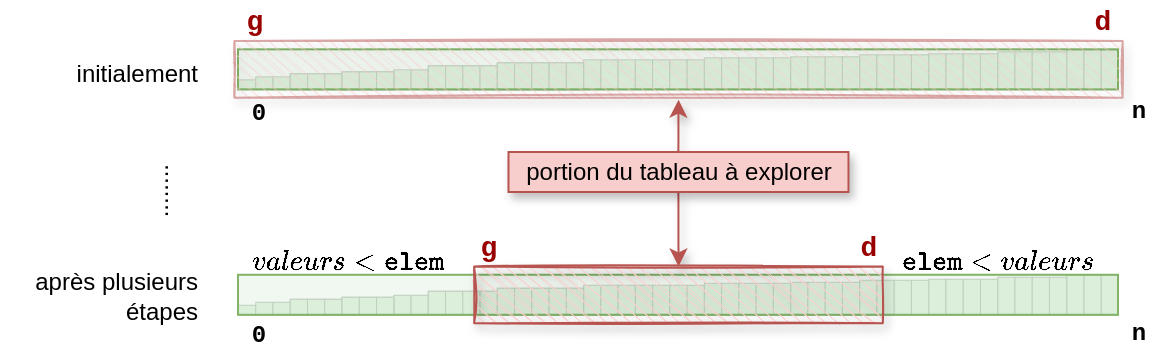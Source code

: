 <mxfile scale="4" border="0">
    <diagram id="zcjRhHv8CTLXdRoGBuVu" name="Page-1">
        <mxGraphModel dx="1258" dy="419" grid="1" gridSize="10" guides="1" tooltips="1" connect="1" arrows="1" fold="1" page="1" pageScale="1" pageWidth="583" pageHeight="827" math="1" shadow="0">
            <root>
                <mxCell id="0"/>
                <mxCell id="1" parent="0"/>
                <mxCell id="38" value="" style="group" vertex="1" connectable="0" parent="1">
                    <mxGeometry x="80" y="78.67" width="440" height="20" as="geometry"/>
                </mxCell>
                <mxCell id="39" value="" style="rounded=0;whiteSpace=wrap;html=1;fillColor=#DEF2DD;strokeColor=#B4C4B3;strokeWidth=0.5;" vertex="1" parent="38">
                    <mxGeometry y="15" width="8.627" height="5" as="geometry"/>
                </mxCell>
                <mxCell id="40" value="" style="rounded=0;whiteSpace=wrap;html=1;fillColor=#DEF2DD;strokeColor=#B4C4B3;strokeWidth=0.5;" vertex="1" parent="38">
                    <mxGeometry x="77.647" y="10" width="8.627" height="10" as="geometry"/>
                </mxCell>
                <mxCell id="41" value="" style="rounded=0;whiteSpace=wrap;html=1;fillColor=#DEF2DD;strokeColor=#B4C4B3;strokeWidth=0.5;" vertex="1" parent="38">
                    <mxGeometry x="86.275" y="10" width="8.627" height="10" as="geometry"/>
                </mxCell>
                <mxCell id="42" value="" style="rounded=0;whiteSpace=wrap;html=1;fillColor=#DEF2DD;strokeColor=#B4C4B3;strokeWidth=0.5;" vertex="1" parent="38">
                    <mxGeometry x="172.549" y="5" width="8.627" height="15" as="geometry"/>
                </mxCell>
                <mxCell id="43" value="" style="rounded=0;whiteSpace=wrap;html=1;fillColor=#DEF2DD;strokeColor=#B4C4B3;strokeWidth=0.5;" vertex="1" parent="38">
                    <mxGeometry x="181.176" y="5" width="8.627" height="15" as="geometry"/>
                </mxCell>
                <mxCell id="44" value="" style="rounded=0;whiteSpace=wrap;html=1;fillColor=#DEF2DD;strokeColor=#B4C4B3;strokeWidth=0.5;" vertex="1" parent="38">
                    <mxGeometry x="189.804" y="5" width="8.627" height="15" as="geometry"/>
                </mxCell>
                <mxCell id="45" value="" style="rounded=0;whiteSpace=wrap;html=1;fillColor=#DEF2DD;strokeColor=#B4C4B3;strokeWidth=0.5;" vertex="1" parent="38">
                    <mxGeometry x="198.431" y="5" width="8.627" height="15" as="geometry"/>
                </mxCell>
                <mxCell id="46" value="" style="rounded=0;whiteSpace=wrap;html=1;fillColor=#DEF2DD;strokeColor=#B4C4B3;strokeWidth=0.5;" vertex="1" parent="38">
                    <mxGeometry x="207.059" y="5" width="8.627" height="15" as="geometry"/>
                </mxCell>
                <mxCell id="47" value="" style="rounded=0;whiteSpace=wrap;html=1;fillColor=#DEF2DD;strokeColor=#B4C4B3;strokeWidth=0.5;" vertex="1" parent="38">
                    <mxGeometry x="215.686" y="5" width="8.627" height="15" as="geometry"/>
                </mxCell>
                <mxCell id="48" value="" style="rounded=0;whiteSpace=wrap;html=1;fillColor=#DEF2DD;strokeColor=#B4C4B3;strokeWidth=0.5;" vertex="1" parent="38">
                    <mxGeometry x="224.314" y="5" width="8.627" height="15" as="geometry"/>
                </mxCell>
                <mxCell id="49" value="" style="group;fillColor=#DEF2DD;strokeColor=#B4C4B3;container=0;strokeWidth=0.5;" vertex="1" connectable="0" parent="38">
                    <mxGeometry x="94.902" y="8" width="77.647" height="12" as="geometry"/>
                </mxCell>
                <mxCell id="50" value="" style="rounded=0;whiteSpace=wrap;html=1;fillColor=#DEF2DD;strokeColor=#B4C4B3;strokeWidth=0.5;" vertex="1" parent="38">
                    <mxGeometry x="8.627" y="13.5" width="8.627" height="6.5" as="geometry"/>
                </mxCell>
                <mxCell id="51" value="" style="rounded=0;whiteSpace=wrap;html=1;fillColor=#DEF2DD;strokeColor=#B4C4B3;strokeWidth=0.5;" vertex="1" parent="38">
                    <mxGeometry x="17.255" y="13.5" width="8.627" height="6.5" as="geometry"/>
                </mxCell>
                <mxCell id="52" value="" style="group;fillColor=#DEF2DD;strokeColor=#B4C4B3;container=0;strokeWidth=0.5;" vertex="1" connectable="0" parent="38">
                    <mxGeometry x="25.882" y="12" width="51.765" height="8" as="geometry"/>
                </mxCell>
                <mxCell id="53" value="" style="rounded=0;whiteSpace=wrap;html=1;fillColor=#DEF2DD;strokeColor=#B4C4B3;strokeWidth=0.5;" vertex="1" parent="38">
                    <mxGeometry x="414.118" width="8.627" height="20" as="geometry"/>
                </mxCell>
                <mxCell id="54" value="" style="rounded=0;whiteSpace=wrap;html=1;fillColor=#DEF2DD;strokeColor=#B4C4B3;strokeWidth=0.5;" vertex="1" parent="38">
                    <mxGeometry x="422.745" width="8.627" height="20" as="geometry"/>
                </mxCell>
                <mxCell id="55" value="" style="rounded=0;whiteSpace=wrap;html=1;fillColor=#DEF2DD;strokeColor=#B4C4B3;strokeWidth=0.5;" vertex="1" parent="38">
                    <mxGeometry x="431.373" width="8.627" height="20" as="geometry"/>
                </mxCell>
                <mxCell id="56" value="" style="rounded=0;whiteSpace=wrap;html=1;fillColor=#DEF2DD;strokeColor=#B4C4B3;strokeWidth=0.5;" vertex="1" parent="38">
                    <mxGeometry x="379.608" y="1" width="8.627" height="19" as="geometry"/>
                </mxCell>
                <mxCell id="57" value="" style="rounded=0;whiteSpace=wrap;html=1;fillColor=#DEF2DD;strokeColor=#B4C4B3;strokeWidth=0.5;" vertex="1" parent="38">
                    <mxGeometry x="388.235" y="1" width="8.627" height="19" as="geometry"/>
                </mxCell>
                <mxCell id="58" value="" style="rounded=0;whiteSpace=wrap;html=1;fillColor=#DEF2DD;strokeColor=#B4C4B3;strokeWidth=0.5;" vertex="1" parent="38">
                    <mxGeometry x="396.863" y="1" width="8.627" height="19" as="geometry"/>
                </mxCell>
                <mxCell id="59" value="" style="rounded=0;whiteSpace=wrap;html=1;fillColor=#DEF2DD;strokeColor=#B4C4B3;strokeWidth=0.5;" vertex="1" parent="38">
                    <mxGeometry x="405.49" y="1" width="8.627" height="19" as="geometry"/>
                </mxCell>
                <mxCell id="60" value="" style="rounded=0;whiteSpace=wrap;html=1;fillColor=#DEF2DD;strokeColor=#B4C4B3;strokeWidth=0.5;" vertex="1" parent="38">
                    <mxGeometry x="345.098" y="2" width="8.627" height="18" as="geometry"/>
                </mxCell>
                <mxCell id="61" value="" style="rounded=0;whiteSpace=wrap;html=1;fillColor=#DEF2DD;strokeColor=#B4C4B3;strokeWidth=0.5;" vertex="1" parent="38">
                    <mxGeometry x="353.725" y="2" width="8.627" height="18" as="geometry"/>
                </mxCell>
                <mxCell id="62" value="" style="rounded=0;whiteSpace=wrap;html=1;fillColor=#DEF2DD;strokeColor=#B4C4B3;strokeWidth=0.5;" vertex="1" parent="38">
                    <mxGeometry x="362.353" y="2" width="8.627" height="18" as="geometry"/>
                </mxCell>
                <mxCell id="63" value="" style="rounded=0;whiteSpace=wrap;html=1;fillColor=#DEF2DD;strokeColor=#B4C4B3;strokeWidth=0.5;" vertex="1" parent="38">
                    <mxGeometry x="370.98" y="2" width="8.627" height="18" as="geometry"/>
                </mxCell>
                <mxCell id="64" value="" style="rounded=0;whiteSpace=wrap;html=1;fillColor=#DEF2DD;strokeColor=#B4C4B3;strokeWidth=0.5;" vertex="1" parent="38">
                    <mxGeometry x="310.588" y="2.5" width="8.627" height="17.5" as="geometry"/>
                </mxCell>
                <mxCell id="65" value="" style="rounded=0;whiteSpace=wrap;html=1;fillColor=#DEF2DD;strokeColor=#B4C4B3;strokeWidth=0.5;" vertex="1" parent="38">
                    <mxGeometry x="319.216" y="2.5" width="8.627" height="17.5" as="geometry"/>
                </mxCell>
                <mxCell id="66" value="" style="rounded=0;whiteSpace=wrap;html=1;fillColor=#DEF2DD;strokeColor=#B4C4B3;strokeWidth=0.5;" vertex="1" parent="38">
                    <mxGeometry x="327.843" y="2.5" width="8.627" height="17.5" as="geometry"/>
                </mxCell>
                <mxCell id="67" value="" style="rounded=0;whiteSpace=wrap;html=1;fillColor=#DEF2DD;strokeColor=#B4C4B3;strokeWidth=0.5;" vertex="1" parent="38">
                    <mxGeometry x="336.471" y="2.5" width="8.627" height="17.5" as="geometry"/>
                </mxCell>
                <mxCell id="68" value="" style="rounded=0;whiteSpace=wrap;html=1;fillColor=#DEF2DD;strokeColor=#B4C4B3;strokeWidth=0.5;" vertex="1" parent="38">
                    <mxGeometry x="276.078" y="3.5" width="8.627" height="16.5" as="geometry"/>
                </mxCell>
                <mxCell id="69" value="" style="rounded=0;whiteSpace=wrap;html=1;fillColor=#DEF2DD;strokeColor=#B4C4B3;strokeWidth=0.5;" vertex="1" parent="38">
                    <mxGeometry x="284.706" y="3.5" width="8.627" height="16.5" as="geometry"/>
                </mxCell>
                <mxCell id="70" value="" style="rounded=0;whiteSpace=wrap;html=1;fillColor=#DEF2DD;strokeColor=#B4C4B3;strokeWidth=0.5;" vertex="1" parent="38">
                    <mxGeometry x="293.333" y="3.5" width="8.627" height="16.5" as="geometry"/>
                </mxCell>
                <mxCell id="71" value="" style="rounded=0;whiteSpace=wrap;html=1;fillColor=#DEF2DD;strokeColor=#B4C4B3;strokeWidth=0.5;" vertex="1" parent="38">
                    <mxGeometry x="301.961" y="3.5" width="8.627" height="16.5" as="geometry"/>
                </mxCell>
                <mxCell id="72" value="" style="rounded=0;whiteSpace=wrap;html=1;fillColor=#DEF2DD;strokeColor=#B4C4B3;strokeWidth=0.5;" vertex="1" parent="38">
                    <mxGeometry x="232.941" y="4" width="8.627" height="16" as="geometry"/>
                </mxCell>
                <mxCell id="73" value="" style="rounded=0;whiteSpace=wrap;html=1;fillColor=#DEF2DD;strokeColor=#B4C4B3;strokeWidth=0.5;" vertex="1" parent="38">
                    <mxGeometry x="241.569" y="4" width="8.627" height="16" as="geometry"/>
                </mxCell>
                <mxCell id="74" value="" style="rounded=0;whiteSpace=wrap;html=1;fillColor=#DEF2DD;strokeColor=#B4C4B3;strokeWidth=0.5;" vertex="1" parent="38">
                    <mxGeometry x="250.196" y="4" width="8.627" height="16" as="geometry"/>
                </mxCell>
                <mxCell id="75" value="" style="rounded=0;whiteSpace=wrap;html=1;fillColor=#DEF2DD;strokeColor=#B4C4B3;strokeWidth=0.5;" vertex="1" parent="38">
                    <mxGeometry x="258.824" y="4" width="8.627" height="16" as="geometry"/>
                </mxCell>
                <mxCell id="76" value="" style="rounded=0;whiteSpace=wrap;html=1;fillColor=#DEF2DD;strokeColor=#B4C4B3;strokeWidth=0.5;" vertex="1" parent="38">
                    <mxGeometry x="267.451" y="4" width="8.627" height="16" as="geometry"/>
                </mxCell>
                <mxCell id="77" value="" style="rounded=0;whiteSpace=wrap;html=1;fillColor=#DEF2DD;strokeColor=#B4C4B3;strokeWidth=0.5;" vertex="1" parent="38">
                    <mxGeometry x="94.902" y="8" width="8.627" height="12" as="geometry"/>
                </mxCell>
                <mxCell id="78" value="" style="rounded=0;whiteSpace=wrap;html=1;fillColor=#DEF2DD;strokeColor=#B4C4B3;strokeWidth=0.5;" vertex="1" parent="38">
                    <mxGeometry x="103.529" y="8" width="8.627" height="12" as="geometry"/>
                </mxCell>
                <mxCell id="79" value="" style="rounded=0;whiteSpace=wrap;html=1;fillColor=#DEF2DD;strokeColor=#B4C4B3;strokeWidth=0.5;" vertex="1" parent="38">
                    <mxGeometry x="112.157" y="8" width="8.627" height="12" as="geometry"/>
                </mxCell>
                <mxCell id="80" value="" style="rounded=0;whiteSpace=wrap;html=1;fillColor=#DEF2DD;strokeColor=#B4C4B3;strokeWidth=0.5;" vertex="1" parent="38">
                    <mxGeometry x="120.784" y="8" width="8.627" height="12" as="geometry"/>
                </mxCell>
                <mxCell id="81" value="" style="group;fillColor=#DEF2DD;strokeColor=#B4C4B3;container=0;strokeWidth=0.5;" vertex="1" connectable="0" parent="38">
                    <mxGeometry x="129.412" y="6.5" width="43.137" height="13.5" as="geometry"/>
                </mxCell>
                <mxCell id="82" value="" style="rounded=0;whiteSpace=wrap;html=1;fillColor=#DEF2DD;strokeColor=#B4C4B3;strokeWidth=0.5;" vertex="1" parent="38">
                    <mxGeometry x="129.412" y="6.5" width="8.627" height="13.5" as="geometry"/>
                </mxCell>
                <mxCell id="83" value="" style="rounded=0;whiteSpace=wrap;html=1;fillColor=#DEF2DD;strokeColor=#B4C4B3;strokeWidth=0.5;" vertex="1" parent="38">
                    <mxGeometry x="138.039" y="6.5" width="8.627" height="13.5" as="geometry"/>
                </mxCell>
                <mxCell id="84" value="" style="rounded=0;whiteSpace=wrap;html=1;fillColor=#DEF2DD;strokeColor=#B4C4B3;strokeWidth=0.5;" vertex="1" parent="38">
                    <mxGeometry x="146.667" y="6.5" width="8.627" height="13.5" as="geometry"/>
                </mxCell>
                <mxCell id="85" value="" style="rounded=0;whiteSpace=wrap;html=1;fillColor=#DEF2DD;strokeColor=#B4C4B3;strokeWidth=0.5;" vertex="1" parent="38">
                    <mxGeometry x="155.294" y="6.5" width="8.627" height="13.5" as="geometry"/>
                </mxCell>
                <mxCell id="86" value="" style="rounded=0;whiteSpace=wrap;html=1;fillColor=#DEF2DD;strokeColor=#B4C4B3;strokeWidth=0.5;" vertex="1" parent="38">
                    <mxGeometry x="163.922" y="6.5" width="8.627" height="13.5" as="geometry"/>
                </mxCell>
                <mxCell id="87" value="" style="rounded=0;whiteSpace=wrap;html=1;fillColor=#DEF2DD;strokeColor=#B4C4B3;strokeWidth=0.5;" vertex="1" parent="38">
                    <mxGeometry x="25.882" y="12" width="8.627" height="8" as="geometry"/>
                </mxCell>
                <mxCell id="88" value="" style="rounded=0;whiteSpace=wrap;html=1;fillColor=#DEF2DD;strokeColor=#B4C4B3;strokeWidth=0.5;" vertex="1" parent="38">
                    <mxGeometry x="34.51" y="12" width="8.627" height="8" as="geometry"/>
                </mxCell>
                <mxCell id="89" value="" style="rounded=0;whiteSpace=wrap;html=1;fillColor=#DEF2DD;strokeColor=#B4C4B3;strokeWidth=0.5;" vertex="1" parent="38">
                    <mxGeometry x="43.137" y="12" width="8.627" height="8" as="geometry"/>
                </mxCell>
                <mxCell id="90" value="" style="group;fillColor=#DEF2DD;strokeColor=#B4C4B3;container=0;strokeWidth=0.5;" vertex="1" connectable="0" parent="38">
                    <mxGeometry x="51.765" y="11" width="25.882" height="9" as="geometry"/>
                </mxCell>
                <mxCell id="91" value="" style="rounded=0;whiteSpace=wrap;html=1;fillColor=#DEF2DD;strokeColor=#B4C4B3;strokeWidth=0.5;" vertex="1" parent="38">
                    <mxGeometry x="51.765" y="11" width="8.627" height="9" as="geometry"/>
                </mxCell>
                <mxCell id="92" value="" style="rounded=0;whiteSpace=wrap;html=1;fillColor=#DEF2DD;strokeColor=#B4C4B3;strokeWidth=0.5;" vertex="1" parent="38">
                    <mxGeometry x="60.392" y="11" width="8.627" height="9" as="geometry"/>
                </mxCell>
                <mxCell id="93" value="" style="rounded=0;whiteSpace=wrap;html=1;fillColor=#DEF2DD;strokeColor=#B4C4B3;strokeWidth=0.5;" vertex="1" parent="38">
                    <mxGeometry x="69.02" y="11" width="8.627" height="9" as="geometry"/>
                </mxCell>
                <mxCell id="94" value="" style="whiteSpace=wrap;html=1;fillColor=#D5E8D455;strokeColor=#82b366;sketch=0;" vertex="1" parent="38">
                    <mxGeometry width="440" height="20" as="geometry"/>
                </mxCell>
                <mxCell id="8" value="" style="whiteSpace=wrap;html=1;fontFamily=Courier New;sketch=1;fillColor=#f8cecc;strokeColor=#b85450;rotation=90;strokeWidth=1;perimeterSpacing=1;shadow=1;opacity=50;" parent="1" vertex="1">
                    <mxGeometry x="286.06" y="-133.38" width="28.37" height="444.1" as="geometry"/>
                </mxCell>
                <mxCell id="36" value="" style="group" vertex="1" connectable="0" parent="1">
                    <mxGeometry x="80" y="191.38" width="440" height="20" as="geometry"/>
                </mxCell>
                <mxCell id="QE186DLQYvyTarsqXEFY-33" value="" style="rounded=0;whiteSpace=wrap;html=1;fillColor=#DEF2DD;strokeColor=#B4C4B3;strokeWidth=0.5;" parent="36" vertex="1">
                    <mxGeometry y="15" width="8.627" height="5" as="geometry"/>
                </mxCell>
                <mxCell id="QE186DLQYvyTarsqXEFY-34" value="" style="rounded=0;whiteSpace=wrap;html=1;fillColor=#DEF2DD;strokeColor=#B4C4B3;strokeWidth=0.5;" parent="36" vertex="1">
                    <mxGeometry x="77.647" y="10" width="8.627" height="10" as="geometry"/>
                </mxCell>
                <mxCell id="QE186DLQYvyTarsqXEFY-35" value="" style="rounded=0;whiteSpace=wrap;html=1;fillColor=#DEF2DD;strokeColor=#B4C4B3;strokeWidth=0.5;" parent="36" vertex="1">
                    <mxGeometry x="86.275" y="10" width="8.627" height="10" as="geometry"/>
                </mxCell>
                <mxCell id="QE186DLQYvyTarsqXEFY-36" value="" style="rounded=0;whiteSpace=wrap;html=1;fillColor=#DEF2DD;strokeColor=#B4C4B3;strokeWidth=0.5;" parent="36" vertex="1">
                    <mxGeometry x="172.549" y="5" width="8.627" height="15" as="geometry"/>
                </mxCell>
                <mxCell id="QE186DLQYvyTarsqXEFY-37" value="" style="rounded=0;whiteSpace=wrap;html=1;fillColor=#DEF2DD;strokeColor=#B4C4B3;strokeWidth=0.5;" parent="36" vertex="1">
                    <mxGeometry x="181.176" y="5" width="8.627" height="15" as="geometry"/>
                </mxCell>
                <mxCell id="QE186DLQYvyTarsqXEFY-38" value="" style="rounded=0;whiteSpace=wrap;html=1;fillColor=#DEF2DD;strokeColor=#B4C4B3;strokeWidth=0.5;" parent="36" vertex="1">
                    <mxGeometry x="189.804" y="5" width="8.627" height="15" as="geometry"/>
                </mxCell>
                <mxCell id="QE186DLQYvyTarsqXEFY-39" value="" style="rounded=0;whiteSpace=wrap;html=1;fillColor=#DEF2DD;strokeColor=#B4C4B3;strokeWidth=0.5;" parent="36" vertex="1">
                    <mxGeometry x="198.431" y="5" width="8.627" height="15" as="geometry"/>
                </mxCell>
                <mxCell id="QE186DLQYvyTarsqXEFY-40" value="" style="rounded=0;whiteSpace=wrap;html=1;fillColor=#DEF2DD;strokeColor=#B4C4B3;strokeWidth=0.5;" parent="36" vertex="1">
                    <mxGeometry x="207.059" y="5" width="8.627" height="15" as="geometry"/>
                </mxCell>
                <mxCell id="QE186DLQYvyTarsqXEFY-41" value="" style="rounded=0;whiteSpace=wrap;html=1;fillColor=#DEF2DD;strokeColor=#B4C4B3;strokeWidth=0.5;" parent="36" vertex="1">
                    <mxGeometry x="215.686" y="5" width="8.627" height="15" as="geometry"/>
                </mxCell>
                <mxCell id="QE186DLQYvyTarsqXEFY-42" value="" style="rounded=0;whiteSpace=wrap;html=1;fillColor=#DEF2DD;strokeColor=#B4C4B3;strokeWidth=0.5;" parent="36" vertex="1">
                    <mxGeometry x="224.314" y="5" width="8.627" height="15" as="geometry"/>
                </mxCell>
                <mxCell id="QE186DLQYvyTarsqXEFY-43" value="" style="group;fillColor=#DEF2DD;strokeColor=#B4C4B3;container=0;strokeWidth=0.5;" parent="36" vertex="1" connectable="0">
                    <mxGeometry x="94.902" y="8" width="77.647" height="12" as="geometry"/>
                </mxCell>
                <mxCell id="QE186DLQYvyTarsqXEFY-44" value="" style="rounded=0;whiteSpace=wrap;html=1;fillColor=#DEF2DD;strokeColor=#B4C4B3;strokeWidth=0.5;" parent="36" vertex="1">
                    <mxGeometry x="8.627" y="13.5" width="8.627" height="6.5" as="geometry"/>
                </mxCell>
                <mxCell id="QE186DLQYvyTarsqXEFY-45" value="" style="rounded=0;whiteSpace=wrap;html=1;fillColor=#DEF2DD;strokeColor=#B4C4B3;strokeWidth=0.5;" parent="36" vertex="1">
                    <mxGeometry x="17.255" y="13.5" width="8.627" height="6.5" as="geometry"/>
                </mxCell>
                <mxCell id="QE186DLQYvyTarsqXEFY-46" value="" style="group;fillColor=#DEF2DD;strokeColor=#B4C4B3;container=0;strokeWidth=0.5;" parent="36" vertex="1" connectable="0">
                    <mxGeometry x="25.882" y="12" width="51.765" height="8" as="geometry"/>
                </mxCell>
                <mxCell id="QE186DLQYvyTarsqXEFY-47" value="" style="rounded=0;whiteSpace=wrap;html=1;fillColor=#DEF2DD;strokeColor=#B4C4B3;strokeWidth=0.5;" parent="36" vertex="1">
                    <mxGeometry x="414.118" width="8.627" height="20" as="geometry"/>
                </mxCell>
                <mxCell id="QE186DLQYvyTarsqXEFY-48" value="" style="rounded=0;whiteSpace=wrap;html=1;fillColor=#DEF2DD;strokeColor=#B4C4B3;strokeWidth=0.5;" parent="36" vertex="1">
                    <mxGeometry x="422.745" width="8.627" height="20" as="geometry"/>
                </mxCell>
                <mxCell id="QE186DLQYvyTarsqXEFY-49" value="" style="rounded=0;whiteSpace=wrap;html=1;fillColor=#DEF2DD;strokeColor=#B4C4B3;strokeWidth=0.5;" parent="36" vertex="1">
                    <mxGeometry x="431.373" width="8.627" height="20" as="geometry"/>
                </mxCell>
                <mxCell id="QE186DLQYvyTarsqXEFY-50" value="" style="rounded=0;whiteSpace=wrap;html=1;fillColor=#DEF2DD;strokeColor=#B4C4B3;strokeWidth=0.5;" parent="36" vertex="1">
                    <mxGeometry x="379.608" y="1" width="8.627" height="19" as="geometry"/>
                </mxCell>
                <mxCell id="QE186DLQYvyTarsqXEFY-51" value="" style="rounded=0;whiteSpace=wrap;html=1;fillColor=#DEF2DD;strokeColor=#B4C4B3;strokeWidth=0.5;" parent="36" vertex="1">
                    <mxGeometry x="388.235" y="1" width="8.627" height="19" as="geometry"/>
                </mxCell>
                <mxCell id="QE186DLQYvyTarsqXEFY-52" value="" style="rounded=0;whiteSpace=wrap;html=1;fillColor=#DEF2DD;strokeColor=#B4C4B3;strokeWidth=0.5;" parent="36" vertex="1">
                    <mxGeometry x="396.863" y="1" width="8.627" height="19" as="geometry"/>
                </mxCell>
                <mxCell id="QE186DLQYvyTarsqXEFY-53" value="" style="rounded=0;whiteSpace=wrap;html=1;fillColor=#DEF2DD;strokeColor=#B4C4B3;strokeWidth=0.5;" parent="36" vertex="1">
                    <mxGeometry x="405.49" y="1" width="8.627" height="19" as="geometry"/>
                </mxCell>
                <mxCell id="QE186DLQYvyTarsqXEFY-54" value="" style="rounded=0;whiteSpace=wrap;html=1;fillColor=#DEF2DD;strokeColor=#B4C4B3;strokeWidth=0.5;" parent="36" vertex="1">
                    <mxGeometry x="345.098" y="2" width="8.627" height="18" as="geometry"/>
                </mxCell>
                <mxCell id="QE186DLQYvyTarsqXEFY-55" value="" style="rounded=0;whiteSpace=wrap;html=1;fillColor=#DEF2DD;strokeColor=#B4C4B3;strokeWidth=0.5;" parent="36" vertex="1">
                    <mxGeometry x="353.725" y="2" width="8.627" height="18" as="geometry"/>
                </mxCell>
                <mxCell id="QE186DLQYvyTarsqXEFY-56" value="" style="rounded=0;whiteSpace=wrap;html=1;fillColor=#DEF2DD;strokeColor=#B4C4B3;strokeWidth=0.5;" parent="36" vertex="1">
                    <mxGeometry x="362.353" y="2" width="8.627" height="18" as="geometry"/>
                </mxCell>
                <mxCell id="QE186DLQYvyTarsqXEFY-57" value="" style="rounded=0;whiteSpace=wrap;html=1;fillColor=#DEF2DD;strokeColor=#B4C4B3;strokeWidth=0.5;" parent="36" vertex="1">
                    <mxGeometry x="370.98" y="2" width="8.627" height="18" as="geometry"/>
                </mxCell>
                <mxCell id="QE186DLQYvyTarsqXEFY-58" value="" style="rounded=0;whiteSpace=wrap;html=1;fillColor=#DEF2DD;strokeColor=#B4C4B3;strokeWidth=0.5;" parent="36" vertex="1">
                    <mxGeometry x="310.588" y="2.5" width="8.627" height="17.5" as="geometry"/>
                </mxCell>
                <mxCell id="QE186DLQYvyTarsqXEFY-59" value="" style="rounded=0;whiteSpace=wrap;html=1;fillColor=#DEF2DD;strokeColor=#B4C4B3;strokeWidth=0.5;" parent="36" vertex="1">
                    <mxGeometry x="319.216" y="2.5" width="8.627" height="17.5" as="geometry"/>
                </mxCell>
                <mxCell id="QE186DLQYvyTarsqXEFY-60" value="" style="rounded=0;whiteSpace=wrap;html=1;fillColor=#DEF2DD;strokeColor=#B4C4B3;strokeWidth=0.5;" parent="36" vertex="1">
                    <mxGeometry x="327.843" y="2.5" width="8.627" height="17.5" as="geometry"/>
                </mxCell>
                <mxCell id="QE186DLQYvyTarsqXEFY-61" value="" style="rounded=0;whiteSpace=wrap;html=1;fillColor=#DEF2DD;strokeColor=#B4C4B3;strokeWidth=0.5;" parent="36" vertex="1">
                    <mxGeometry x="336.471" y="2.5" width="8.627" height="17.5" as="geometry"/>
                </mxCell>
                <mxCell id="QE186DLQYvyTarsqXEFY-62" value="" style="rounded=0;whiteSpace=wrap;html=1;fillColor=#DEF2DD;strokeColor=#B4C4B3;strokeWidth=0.5;" parent="36" vertex="1">
                    <mxGeometry x="276.078" y="3.5" width="8.627" height="16.5" as="geometry"/>
                </mxCell>
                <mxCell id="QE186DLQYvyTarsqXEFY-63" value="" style="rounded=0;whiteSpace=wrap;html=1;fillColor=#DEF2DD;strokeColor=#B4C4B3;strokeWidth=0.5;" parent="36" vertex="1">
                    <mxGeometry x="284.706" y="3.5" width="8.627" height="16.5" as="geometry"/>
                </mxCell>
                <mxCell id="QE186DLQYvyTarsqXEFY-64" value="" style="rounded=0;whiteSpace=wrap;html=1;fillColor=#DEF2DD;strokeColor=#B4C4B3;strokeWidth=0.5;" parent="36" vertex="1">
                    <mxGeometry x="293.333" y="3.5" width="8.627" height="16.5" as="geometry"/>
                </mxCell>
                <mxCell id="QE186DLQYvyTarsqXEFY-65" value="" style="rounded=0;whiteSpace=wrap;html=1;fillColor=#DEF2DD;strokeColor=#B4C4B3;strokeWidth=0.5;" parent="36" vertex="1">
                    <mxGeometry x="301.961" y="3.5" width="8.627" height="16.5" as="geometry"/>
                </mxCell>
                <mxCell id="QE186DLQYvyTarsqXEFY-66" value="" style="rounded=0;whiteSpace=wrap;html=1;fillColor=#DEF2DD;strokeColor=#B4C4B3;strokeWidth=0.5;" parent="36" vertex="1">
                    <mxGeometry x="232.941" y="4" width="8.627" height="16" as="geometry"/>
                </mxCell>
                <mxCell id="QE186DLQYvyTarsqXEFY-67" value="" style="rounded=0;whiteSpace=wrap;html=1;fillColor=#DEF2DD;strokeColor=#B4C4B3;strokeWidth=0.5;" parent="36" vertex="1">
                    <mxGeometry x="241.569" y="4" width="8.627" height="16" as="geometry"/>
                </mxCell>
                <mxCell id="QE186DLQYvyTarsqXEFY-68" value="" style="rounded=0;whiteSpace=wrap;html=1;fillColor=#DEF2DD;strokeColor=#B4C4B3;strokeWidth=0.5;" parent="36" vertex="1">
                    <mxGeometry x="250.196" y="4" width="8.627" height="16" as="geometry"/>
                </mxCell>
                <mxCell id="QE186DLQYvyTarsqXEFY-69" value="" style="rounded=0;whiteSpace=wrap;html=1;fillColor=#DEF2DD;strokeColor=#B4C4B3;strokeWidth=0.5;" parent="36" vertex="1">
                    <mxGeometry x="258.824" y="4" width="8.627" height="16" as="geometry"/>
                </mxCell>
                <mxCell id="QE186DLQYvyTarsqXEFY-70" value="" style="rounded=0;whiteSpace=wrap;html=1;fillColor=#DEF2DD;strokeColor=#B4C4B3;strokeWidth=0.5;" parent="36" vertex="1">
                    <mxGeometry x="267.451" y="4" width="8.627" height="16" as="geometry"/>
                </mxCell>
                <mxCell id="QE186DLQYvyTarsqXEFY-71" value="" style="rounded=0;whiteSpace=wrap;html=1;fillColor=#DEF2DD;strokeColor=#B4C4B3;strokeWidth=0.5;" parent="36" vertex="1">
                    <mxGeometry x="94.902" y="8" width="8.627" height="12" as="geometry"/>
                </mxCell>
                <mxCell id="QE186DLQYvyTarsqXEFY-72" value="" style="rounded=0;whiteSpace=wrap;html=1;fillColor=#DEF2DD;strokeColor=#B4C4B3;strokeWidth=0.5;" parent="36" vertex="1">
                    <mxGeometry x="103.529" y="8" width="8.627" height="12" as="geometry"/>
                </mxCell>
                <mxCell id="QE186DLQYvyTarsqXEFY-73" value="" style="rounded=0;whiteSpace=wrap;html=1;fillColor=#DEF2DD;strokeColor=#B4C4B3;strokeWidth=0.5;" parent="36" vertex="1">
                    <mxGeometry x="112.157" y="8" width="8.627" height="12" as="geometry"/>
                </mxCell>
                <mxCell id="QE186DLQYvyTarsqXEFY-74" value="" style="rounded=0;whiteSpace=wrap;html=1;fillColor=#DEF2DD;strokeColor=#B4C4B3;strokeWidth=0.5;" parent="36" vertex="1">
                    <mxGeometry x="120.784" y="8" width="8.627" height="12" as="geometry"/>
                </mxCell>
                <mxCell id="QE186DLQYvyTarsqXEFY-75" value="" style="group;fillColor=#DEF2DD;strokeColor=#B4C4B3;container=0;strokeWidth=0.5;" parent="36" vertex="1" connectable="0">
                    <mxGeometry x="129.412" y="6.5" width="43.137" height="13.5" as="geometry"/>
                </mxCell>
                <mxCell id="QE186DLQYvyTarsqXEFY-76" value="" style="rounded=0;whiteSpace=wrap;html=1;fillColor=#DEF2DD;strokeColor=#B4C4B3;strokeWidth=0.5;" parent="36" vertex="1">
                    <mxGeometry x="129.412" y="6.5" width="8.627" height="13.5" as="geometry"/>
                </mxCell>
                <mxCell id="QE186DLQYvyTarsqXEFY-77" value="" style="rounded=0;whiteSpace=wrap;html=1;fillColor=#DEF2DD;strokeColor=#B4C4B3;strokeWidth=0.5;" parent="36" vertex="1">
                    <mxGeometry x="138.039" y="6.5" width="8.627" height="13.5" as="geometry"/>
                </mxCell>
                <mxCell id="QE186DLQYvyTarsqXEFY-78" value="" style="rounded=0;whiteSpace=wrap;html=1;fillColor=#DEF2DD;strokeColor=#B4C4B3;strokeWidth=0.5;" parent="36" vertex="1">
                    <mxGeometry x="146.667" y="6.5" width="8.627" height="13.5" as="geometry"/>
                </mxCell>
                <mxCell id="QE186DLQYvyTarsqXEFY-79" value="" style="rounded=0;whiteSpace=wrap;html=1;fillColor=#DEF2DD;strokeColor=#B4C4B3;strokeWidth=0.5;" parent="36" vertex="1">
                    <mxGeometry x="155.294" y="6.5" width="8.627" height="13.5" as="geometry"/>
                </mxCell>
                <mxCell id="QE186DLQYvyTarsqXEFY-80" value="" style="rounded=0;whiteSpace=wrap;html=1;fillColor=#DEF2DD;strokeColor=#B4C4B3;strokeWidth=0.5;" parent="36" vertex="1">
                    <mxGeometry x="163.922" y="6.5" width="8.627" height="13.5" as="geometry"/>
                </mxCell>
                <mxCell id="QE186DLQYvyTarsqXEFY-81" value="" style="rounded=0;whiteSpace=wrap;html=1;fillColor=#DEF2DD;strokeColor=#B4C4B3;strokeWidth=0.5;" parent="36" vertex="1">
                    <mxGeometry x="25.882" y="12" width="8.627" height="8" as="geometry"/>
                </mxCell>
                <mxCell id="QE186DLQYvyTarsqXEFY-82" value="" style="rounded=0;whiteSpace=wrap;html=1;fillColor=#DEF2DD;strokeColor=#B4C4B3;strokeWidth=0.5;" parent="36" vertex="1">
                    <mxGeometry x="34.51" y="12" width="8.627" height="8" as="geometry"/>
                </mxCell>
                <mxCell id="QE186DLQYvyTarsqXEFY-83" value="" style="rounded=0;whiteSpace=wrap;html=1;fillColor=#DEF2DD;strokeColor=#B4C4B3;strokeWidth=0.5;" parent="36" vertex="1">
                    <mxGeometry x="43.137" y="12" width="8.627" height="8" as="geometry"/>
                </mxCell>
                <mxCell id="QE186DLQYvyTarsqXEFY-84" value="" style="group;fillColor=#DEF2DD;strokeColor=#B4C4B3;container=0;strokeWidth=0.5;" parent="36" vertex="1" connectable="0">
                    <mxGeometry x="51.765" y="11" width="25.882" height="9" as="geometry"/>
                </mxCell>
                <mxCell id="QE186DLQYvyTarsqXEFY-85" value="" style="rounded=0;whiteSpace=wrap;html=1;fillColor=#DEF2DD;strokeColor=#B4C4B3;strokeWidth=0.5;" parent="36" vertex="1">
                    <mxGeometry x="51.765" y="11" width="8.627" height="9" as="geometry"/>
                </mxCell>
                <mxCell id="QE186DLQYvyTarsqXEFY-86" value="" style="rounded=0;whiteSpace=wrap;html=1;fillColor=#DEF2DD;strokeColor=#B4C4B3;strokeWidth=0.5;" parent="36" vertex="1">
                    <mxGeometry x="60.392" y="11" width="8.627" height="9" as="geometry"/>
                </mxCell>
                <mxCell id="QE186DLQYvyTarsqXEFY-87" value="" style="rounded=0;whiteSpace=wrap;html=1;fillColor=#DEF2DD;strokeColor=#B4C4B3;strokeWidth=0.5;" parent="36" vertex="1">
                    <mxGeometry x="69.02" y="11" width="8.627" height="9" as="geometry"/>
                </mxCell>
                <mxCell id="35" value="" style="whiteSpace=wrap;html=1;fillColor=#D5E8D455;strokeColor=#82b366;sketch=0;" vertex="1" parent="36">
                    <mxGeometry width="440" height="20" as="geometry"/>
                </mxCell>
                <mxCell id="4" value="n" style="text;html=1;align=center;verticalAlign=middle;resizable=0;points=[];autosize=1;strokeColor=none;fillColor=none;fontFamily=Courier New;sketch=1;fontStyle=1" parent="1" vertex="1">
                    <mxGeometry x="520" y="100" width="20" height="20" as="geometry"/>
                </mxCell>
                <mxCell id="6" value="&lt;font face=&quot;Courier New&quot; style=&quot;font-size: 14px;&quot;&gt;g&lt;/font&gt;" style="text;html=1;align=center;verticalAlign=middle;resizable=0;points=[];autosize=1;strokeColor=none;fillColor=none;sketch=1;fontStyle=1;fontSize=14;fontColor=#990000;" parent="1" vertex="1">
                    <mxGeometry x="78" y="54" width="20" height="20" as="geometry"/>
                </mxCell>
                <mxCell id="7" value="&lt;font face=&quot;Courier New&quot; style=&quot;font-size: 14px;&quot;&gt;d&lt;/font&gt;" style="text;html=1;align=center;verticalAlign=middle;resizable=0;points=[];autosize=1;strokeColor=none;fillColor=none;sketch=1;fontStyle=1;fontSize=14;fontColor=#990000;" parent="1" vertex="1">
                    <mxGeometry x="502" y="54" width="20" height="20" as="geometry"/>
                </mxCell>
                <mxCell id="21" style="edgeStyle=orthogonalEdgeStyle;html=1;curved=1;fillColor=#f8cecc;strokeColor=#b85450;shadow=1;" parent="1" source="20" target="8" edge="1">
                    <mxGeometry relative="1" as="geometry"/>
                </mxCell>
                <mxCell id="28" style="edgeStyle=orthogonalEdgeStyle;html=1;fontColor=#990000;curved=1;fillColor=#f8cecc;strokeColor=#b85450;shadow=1;" parent="1" source="20" target="26" edge="1">
                    <mxGeometry relative="1" as="geometry"/>
                </mxCell>
                <mxCell id="20" value="portion du tableau à explorer" style="text;html=1;align=center;verticalAlign=middle;resizable=0;points=[];autosize=1;strokeColor=#b85450;fillColor=#f8cecc;fontFamily=Helvetica;shadow=1;" parent="1" vertex="1">
                    <mxGeometry x="215.24" y="130" width="170" height="20" as="geometry"/>
                </mxCell>
                <mxCell id="22" value="initialement" style="text;html=1;align=right;verticalAlign=middle;resizable=0;points=[];autosize=1;strokeColor=none;fillColor=none;fontColor=#000000;" parent="1" vertex="1">
                    <mxGeometry x="-19" y="80.67" width="80" height="20" as="geometry"/>
                </mxCell>
                <mxCell id="24" value="&lt;font face=&quot;Courier New&quot; style=&quot;font-size: 14px;&quot;&gt;g&lt;/font&gt;" style="text;html=1;align=center;verticalAlign=middle;resizable=0;points=[];autosize=1;strokeColor=none;fillColor=none;sketch=1;fontStyle=1;fontSize=14;fontColor=#990000;" parent="1" vertex="1">
                    <mxGeometry x="195.24" y="167.05" width="20" height="20" as="geometry"/>
                </mxCell>
                <mxCell id="25" value="&lt;font face=&quot;Courier New&quot; style=&quot;font-size: 14px;&quot;&gt;d&lt;/font&gt;" style="text;html=1;align=center;verticalAlign=middle;resizable=0;points=[];autosize=1;strokeColor=none;fillColor=none;sketch=1;fontStyle=1;fontSize=14;fontColor=#990000;" parent="1" vertex="1">
                    <mxGeometry x="385.24" y="167.05" width="20" height="20" as="geometry"/>
                </mxCell>
                <mxCell id="26" value="" style="whiteSpace=wrap;html=1;fontFamily=Courier New;sketch=1;fillColor=#f8cecc;strokeColor=#b85450;rotation=90;shadow=1;" parent="1" vertex="1">
                    <mxGeometry x="286.06" y="99.21" width="28.37" height="204.34" as="geometry"/>
                </mxCell>
                <mxCell id="27" value="après plusieurs&lt;br&gt;étapes" style="text;html=1;align=right;verticalAlign=middle;resizable=0;points=[];autosize=1;strokeColor=none;fillColor=none;fontColor=#000000;" parent="1" vertex="1">
                    <mxGeometry x="-39" y="187.05" width="100" height="30" as="geometry"/>
                </mxCell>
                <mxCell id="29" value="&lt;font face=&quot;Courier New&quot;&gt;0&lt;/font&gt;" style="text;html=1;align=center;verticalAlign=middle;resizable=0;points=[];autosize=1;strokeColor=none;fillColor=none;sketch=1;fontStyle=1" parent="1" vertex="1">
                    <mxGeometry x="80" y="211.38" width="20" height="20" as="geometry"/>
                </mxCell>
                <mxCell id="30" value="n" style="text;html=1;align=center;verticalAlign=middle;resizable=0;points=[];autosize=1;strokeColor=none;fillColor=none;fontFamily=Courier New;sketch=1;fontStyle=1" parent="1" vertex="1">
                    <mxGeometry x="520" y="211.38" width="20" height="20" as="geometry"/>
                </mxCell>
                <mxCell id="31" value="$$valeurs &amp;lt; \texttt{elem}$$" style="text;html=1;align=center;verticalAlign=middle;resizable=0;points=[];autosize=1;strokeColor=none;fillColor=none;fontFamily=Helvetica;sketch=1;" parent="1" vertex="1">
                    <mxGeometry x="55.24" y="175.05" width="160" height="20" as="geometry"/>
                </mxCell>
                <mxCell id="32" value="$$\texttt{elem} &amp;lt; valeurs$$" style="text;html=1;align=center;verticalAlign=middle;resizable=0;points=[];autosize=1;strokeColor=none;fillColor=none;fontFamily=Helvetica;sketch=1;" parent="1" vertex="1">
                    <mxGeometry x="380" y="175.05" width="160" height="20" as="geometry"/>
                </mxCell>
                <mxCell id="33" value="........" style="text;html=1;align=right;verticalAlign=middle;resizable=0;points=[];autosize=1;strokeColor=none;fillColor=none;fontColor=#000000;horizontal=0;" parent="1" vertex="1">
                    <mxGeometry x="21" y="135" width="40" height="20" as="geometry"/>
                </mxCell>
                <mxCell id="3" value="&lt;font face=&quot;Courier New&quot;&gt;0&lt;/font&gt;" style="text;html=1;align=center;verticalAlign=middle;resizable=0;points=[];autosize=1;strokeColor=none;fillColor=none;sketch=1;fontStyle=1" parent="1" vertex="1">
                    <mxGeometry x="80" y="100" width="20" height="20" as="geometry"/>
                </mxCell>
            </root>
        </mxGraphModel>
    </diagram>
</mxfile>